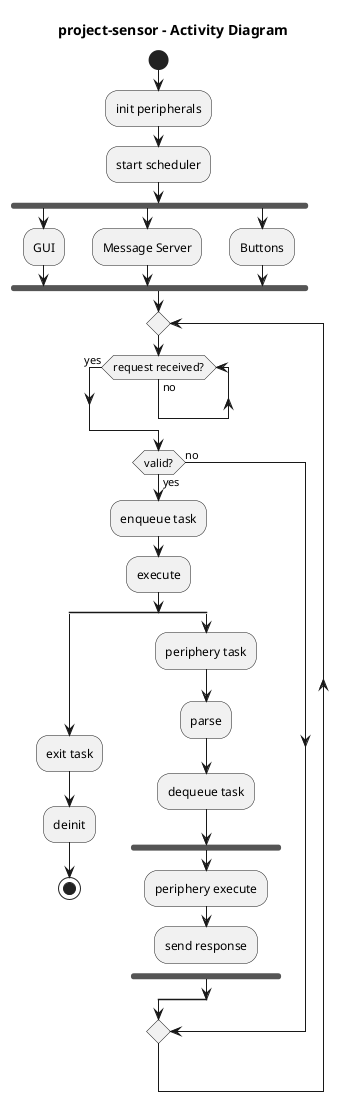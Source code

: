 @startuml project-sensor
'https://plantuml.com/activity-diagram-beta

title project-sensor - Activity Diagram

start
:init peripherals;
:start scheduler;

fork
    :GUI;
fork again
    :Message Server;
fork again
    :Buttons;
end fork

repeat
    while (request received?) is (no)
    endwhile (yes)

    if (valid?) then (no)
    else (yes)
        :enqueue task;
        :execute;
        split
            :exit task;
            :deinit;
            stop
        split again
            :periphery task;
            :parse;
            :dequeue task;
            fork
                :periphery execute;
                :send response;
                detach
            end fork
        end split

@enduml